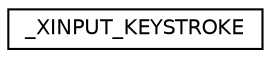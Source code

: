 digraph "Graphical Class Hierarchy"
{
 // LATEX_PDF_SIZE
  edge [fontname="Helvetica",fontsize="10",labelfontname="Helvetica",labelfontsize="10"];
  node [fontname="Helvetica",fontsize="10",shape=record];
  rankdir="LR";
  Node0 [label="_XINPUT_KEYSTROKE",height=0.2,width=0.4,color="black", fillcolor="white", style="filled",URL="$struct__XINPUT__KEYSTROKE.html",tooltip=" "];
}
